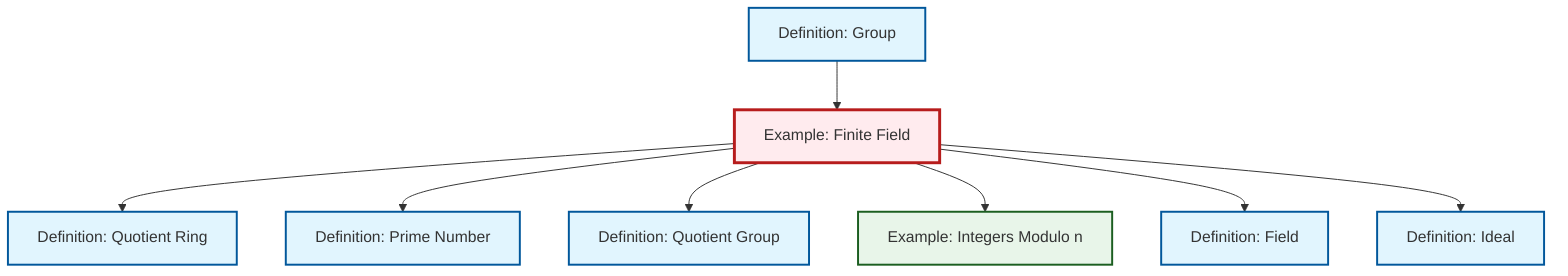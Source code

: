 graph TD
    classDef definition fill:#e1f5fe,stroke:#01579b,stroke-width:2px
    classDef theorem fill:#f3e5f5,stroke:#4a148c,stroke-width:2px
    classDef axiom fill:#fff3e0,stroke:#e65100,stroke-width:2px
    classDef example fill:#e8f5e9,stroke:#1b5e20,stroke-width:2px
    classDef current fill:#ffebee,stroke:#b71c1c,stroke-width:3px
    ex-finite-field["Example: Finite Field"]:::example
    def-field["Definition: Field"]:::definition
    def-prime["Definition: Prime Number"]:::definition
    def-ideal["Definition: Ideal"]:::definition
    def-group["Definition: Group"]:::definition
    ex-quotient-integers-mod-n["Example: Integers Modulo n"]:::example
    def-quotient-ring["Definition: Quotient Ring"]:::definition
    def-quotient-group["Definition: Quotient Group"]:::definition
    ex-finite-field --> def-quotient-ring
    ex-finite-field --> def-prime
    ex-finite-field --> def-quotient-group
    ex-finite-field --> ex-quotient-integers-mod-n
    ex-finite-field --> def-field
    ex-finite-field --> def-ideal
    def-group --> ex-finite-field
    class ex-finite-field current